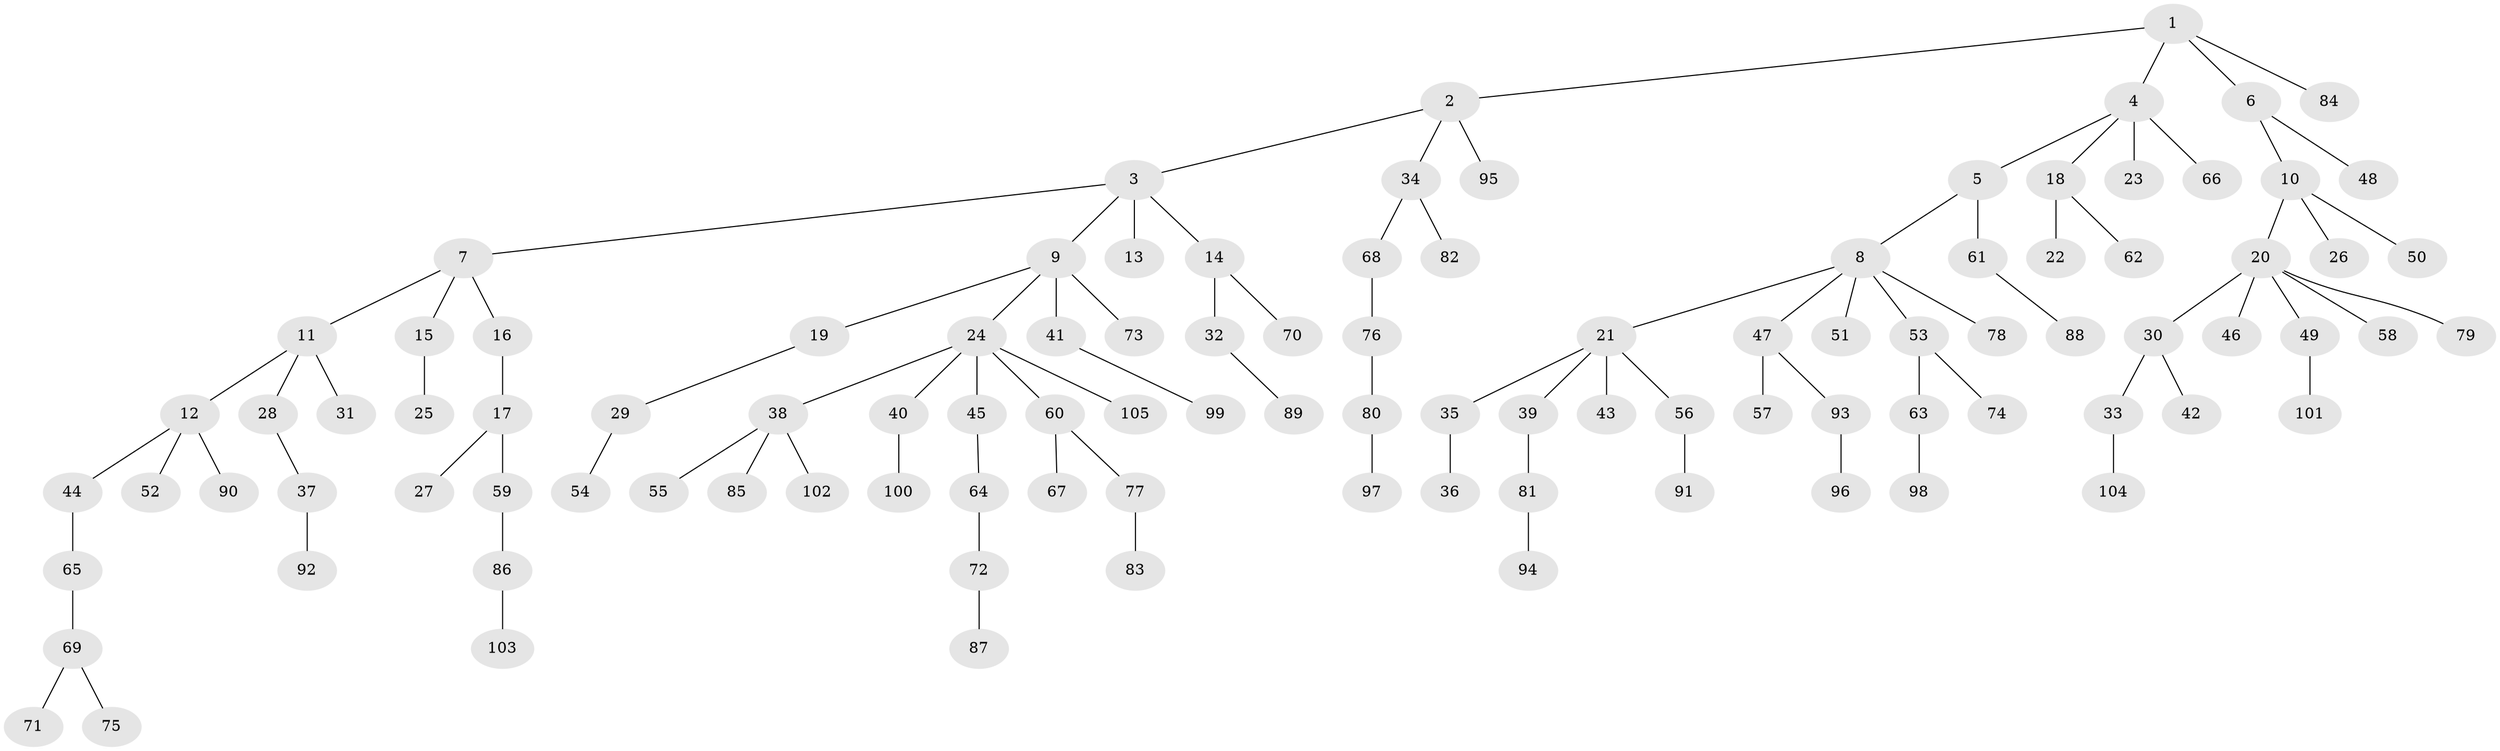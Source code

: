 // coarse degree distribution, {7: 0.0410958904109589, 3: 0.0684931506849315, 6: 0.0136986301369863, 4: 0.0273972602739726, 1: 0.5753424657534246, 2: 0.2328767123287671, 5: 0.0273972602739726, 8: 0.0136986301369863}
// Generated by graph-tools (version 1.1) at 2025/52/02/27/25 19:52:13]
// undirected, 105 vertices, 104 edges
graph export_dot {
graph [start="1"]
  node [color=gray90,style=filled];
  1;
  2;
  3;
  4;
  5;
  6;
  7;
  8;
  9;
  10;
  11;
  12;
  13;
  14;
  15;
  16;
  17;
  18;
  19;
  20;
  21;
  22;
  23;
  24;
  25;
  26;
  27;
  28;
  29;
  30;
  31;
  32;
  33;
  34;
  35;
  36;
  37;
  38;
  39;
  40;
  41;
  42;
  43;
  44;
  45;
  46;
  47;
  48;
  49;
  50;
  51;
  52;
  53;
  54;
  55;
  56;
  57;
  58;
  59;
  60;
  61;
  62;
  63;
  64;
  65;
  66;
  67;
  68;
  69;
  70;
  71;
  72;
  73;
  74;
  75;
  76;
  77;
  78;
  79;
  80;
  81;
  82;
  83;
  84;
  85;
  86;
  87;
  88;
  89;
  90;
  91;
  92;
  93;
  94;
  95;
  96;
  97;
  98;
  99;
  100;
  101;
  102;
  103;
  104;
  105;
  1 -- 2;
  1 -- 4;
  1 -- 6;
  1 -- 84;
  2 -- 3;
  2 -- 34;
  2 -- 95;
  3 -- 7;
  3 -- 9;
  3 -- 13;
  3 -- 14;
  4 -- 5;
  4 -- 18;
  4 -- 23;
  4 -- 66;
  5 -- 8;
  5 -- 61;
  6 -- 10;
  6 -- 48;
  7 -- 11;
  7 -- 15;
  7 -- 16;
  8 -- 21;
  8 -- 47;
  8 -- 51;
  8 -- 53;
  8 -- 78;
  9 -- 19;
  9 -- 24;
  9 -- 41;
  9 -- 73;
  10 -- 20;
  10 -- 26;
  10 -- 50;
  11 -- 12;
  11 -- 28;
  11 -- 31;
  12 -- 44;
  12 -- 52;
  12 -- 90;
  14 -- 32;
  14 -- 70;
  15 -- 25;
  16 -- 17;
  17 -- 27;
  17 -- 59;
  18 -- 22;
  18 -- 62;
  19 -- 29;
  20 -- 30;
  20 -- 46;
  20 -- 49;
  20 -- 58;
  20 -- 79;
  21 -- 35;
  21 -- 39;
  21 -- 43;
  21 -- 56;
  24 -- 38;
  24 -- 40;
  24 -- 45;
  24 -- 60;
  24 -- 105;
  28 -- 37;
  29 -- 54;
  30 -- 33;
  30 -- 42;
  32 -- 89;
  33 -- 104;
  34 -- 68;
  34 -- 82;
  35 -- 36;
  37 -- 92;
  38 -- 55;
  38 -- 85;
  38 -- 102;
  39 -- 81;
  40 -- 100;
  41 -- 99;
  44 -- 65;
  45 -- 64;
  47 -- 57;
  47 -- 93;
  49 -- 101;
  53 -- 63;
  53 -- 74;
  56 -- 91;
  59 -- 86;
  60 -- 67;
  60 -- 77;
  61 -- 88;
  63 -- 98;
  64 -- 72;
  65 -- 69;
  68 -- 76;
  69 -- 71;
  69 -- 75;
  72 -- 87;
  76 -- 80;
  77 -- 83;
  80 -- 97;
  81 -- 94;
  86 -- 103;
  93 -- 96;
}
